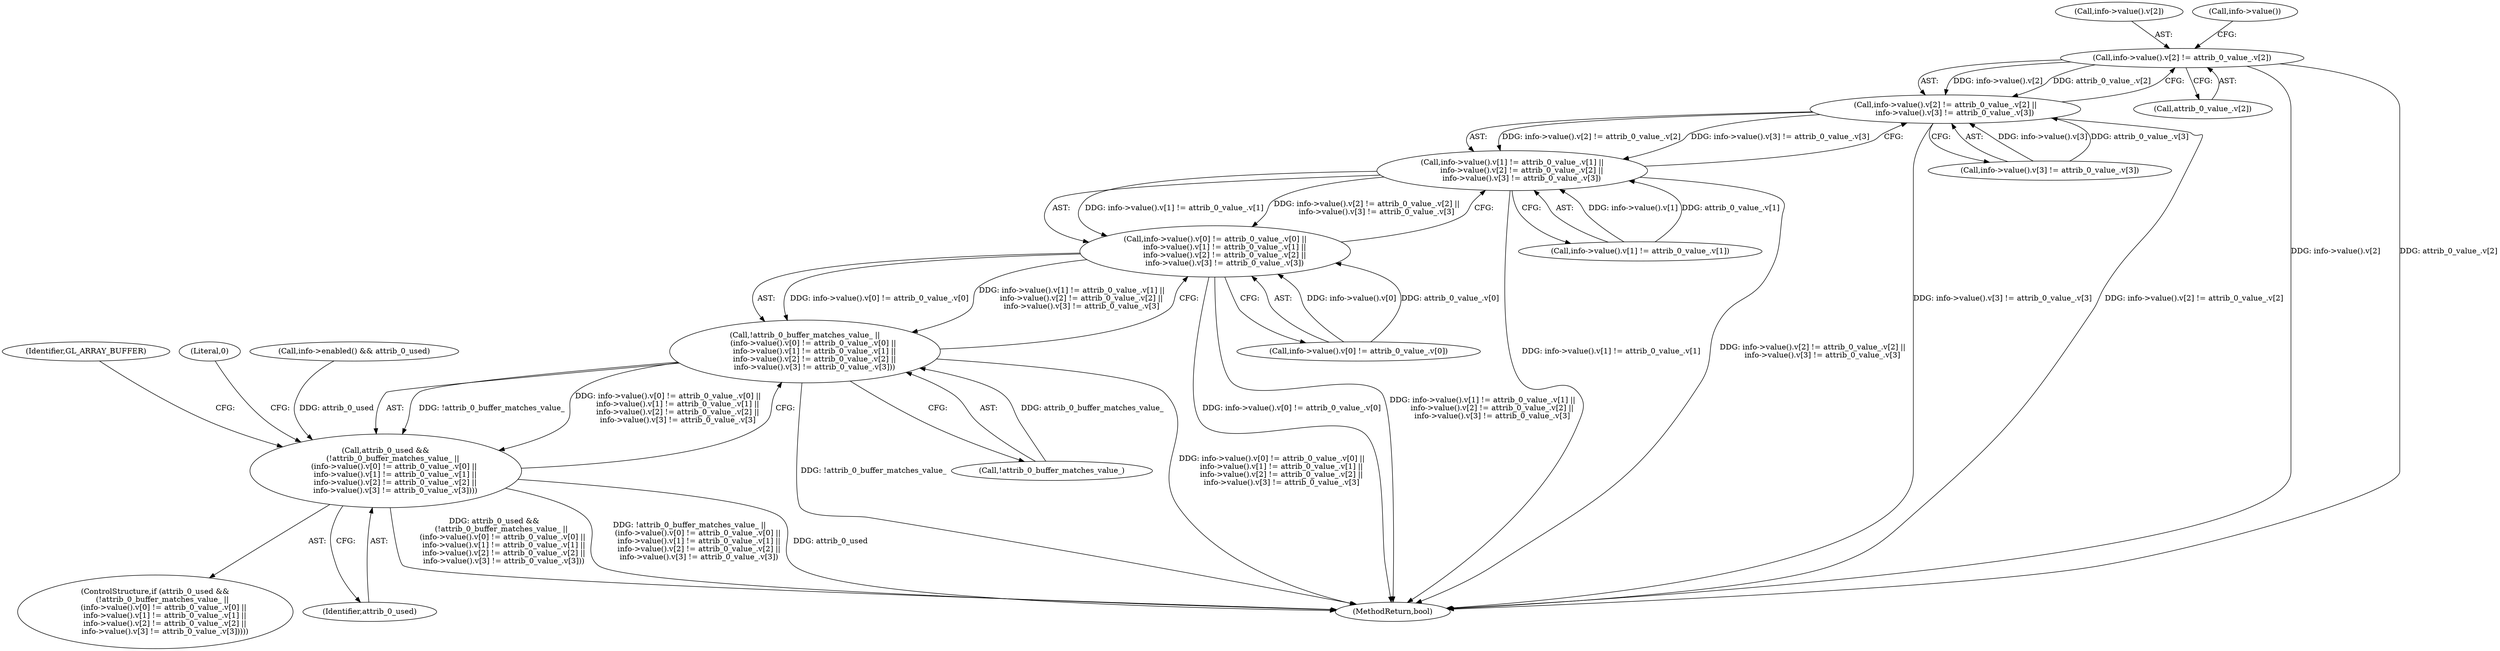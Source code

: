 digraph "0_Chrome_c13e1da62b5f5f0e6fe8c1f769a5a28415415244_1@array" {
"1000190" [label="(Call,info->value().v[2] != attrib_0_value_.v[2])"];
"1000189" [label="(Call,info->value().v[2] != attrib_0_value_.v[2] ||\n        info->value().v[3] != attrib_0_value_.v[3])"];
"1000177" [label="(Call,info->value().v[1] != attrib_0_value_.v[1] ||\n        info->value().v[2] != attrib_0_value_.v[2] ||\n        info->value().v[3] != attrib_0_value_.v[3])"];
"1000165" [label="(Call,info->value().v[0] != attrib_0_value_.v[0] ||\n        info->value().v[1] != attrib_0_value_.v[1] ||\n        info->value().v[2] != attrib_0_value_.v[2] ||\n        info->value().v[3] != attrib_0_value_.v[3])"];
"1000162" [label="(Call,!attrib_0_buffer_matches_value_ ||\n       (info->value().v[0] != attrib_0_value_.v[0] ||\n        info->value().v[1] != attrib_0_value_.v[1] ||\n        info->value().v[2] != attrib_0_value_.v[2] ||\n        info->value().v[3] != attrib_0_value_.v[3]))"];
"1000160" [label="(Call,attrib_0_used &&\n      (!attrib_0_buffer_matches_value_ ||\n       (info->value().v[0] != attrib_0_value_.v[0] ||\n        info->value().v[1] != attrib_0_value_.v[1] ||\n        info->value().v[2] != attrib_0_value_.v[2] ||\n        info->value().v[3] != attrib_0_value_.v[3])))"];
"1000189" [label="(Call,info->value().v[2] != attrib_0_value_.v[2] ||\n        info->value().v[3] != attrib_0_value_.v[3])"];
"1000191" [label="(Call,info->value().v[2])"];
"1000177" [label="(Call,info->value().v[1] != attrib_0_value_.v[1] ||\n        info->value().v[2] != attrib_0_value_.v[2] ||\n        info->value().v[3] != attrib_0_value_.v[3])"];
"1000201" [label="(Call,info->value().v[3] != attrib_0_value_.v[3])"];
"1000178" [label="(Call,info->value().v[1] != attrib_0_value_.v[1])"];
"1000215" [label="(Identifier,GL_ARRAY_BUFFER)"];
"1000236" [label="(Literal,0)"];
"1000163" [label="(Call,!attrib_0_buffer_matches_value_)"];
"1000196" [label="(Call,attrib_0_value_.v[2])"];
"1000159" [label="(ControlStructure,if (attrib_0_used &&\n      (!attrib_0_buffer_matches_value_ ||\n       (info->value().v[0] != attrib_0_value_.v[0] ||\n        info->value().v[1] != attrib_0_value_.v[1] ||\n        info->value().v[2] != attrib_0_value_.v[2] ||\n        info->value().v[3] != attrib_0_value_.v[3]))))"];
"1000244" [label="(MethodReturn,bool)"];
"1000160" [label="(Call,attrib_0_used &&\n      (!attrib_0_buffer_matches_value_ ||\n       (info->value().v[0] != attrib_0_value_.v[0] ||\n        info->value().v[1] != attrib_0_value_.v[1] ||\n        info->value().v[2] != attrib_0_value_.v[2] ||\n        info->value().v[3] != attrib_0_value_.v[3])))"];
"1000123" [label="(Call,info->enabled() && attrib_0_used)"];
"1000190" [label="(Call,info->value().v[2] != attrib_0_value_.v[2])"];
"1000161" [label="(Identifier,attrib_0_used)"];
"1000204" [label="(Call,info->value())"];
"1000165" [label="(Call,info->value().v[0] != attrib_0_value_.v[0] ||\n        info->value().v[1] != attrib_0_value_.v[1] ||\n        info->value().v[2] != attrib_0_value_.v[2] ||\n        info->value().v[3] != attrib_0_value_.v[3])"];
"1000166" [label="(Call,info->value().v[0] != attrib_0_value_.v[0])"];
"1000162" [label="(Call,!attrib_0_buffer_matches_value_ ||\n       (info->value().v[0] != attrib_0_value_.v[0] ||\n        info->value().v[1] != attrib_0_value_.v[1] ||\n        info->value().v[2] != attrib_0_value_.v[2] ||\n        info->value().v[3] != attrib_0_value_.v[3]))"];
"1000190" -> "1000189"  [label="AST: "];
"1000190" -> "1000196"  [label="CFG: "];
"1000191" -> "1000190"  [label="AST: "];
"1000196" -> "1000190"  [label="AST: "];
"1000204" -> "1000190"  [label="CFG: "];
"1000189" -> "1000190"  [label="CFG: "];
"1000190" -> "1000244"  [label="DDG: info->value().v[2]"];
"1000190" -> "1000244"  [label="DDG: attrib_0_value_.v[2]"];
"1000190" -> "1000189"  [label="DDG: info->value().v[2]"];
"1000190" -> "1000189"  [label="DDG: attrib_0_value_.v[2]"];
"1000189" -> "1000177"  [label="AST: "];
"1000189" -> "1000201"  [label="CFG: "];
"1000201" -> "1000189"  [label="AST: "];
"1000177" -> "1000189"  [label="CFG: "];
"1000189" -> "1000244"  [label="DDG: info->value().v[3] != attrib_0_value_.v[3]"];
"1000189" -> "1000244"  [label="DDG: info->value().v[2] != attrib_0_value_.v[2]"];
"1000189" -> "1000177"  [label="DDG: info->value().v[2] != attrib_0_value_.v[2]"];
"1000189" -> "1000177"  [label="DDG: info->value().v[3] != attrib_0_value_.v[3]"];
"1000201" -> "1000189"  [label="DDG: info->value().v[3]"];
"1000201" -> "1000189"  [label="DDG: attrib_0_value_.v[3]"];
"1000177" -> "1000165"  [label="AST: "];
"1000177" -> "1000178"  [label="CFG: "];
"1000178" -> "1000177"  [label="AST: "];
"1000165" -> "1000177"  [label="CFG: "];
"1000177" -> "1000244"  [label="DDG: info->value().v[1] != attrib_0_value_.v[1]"];
"1000177" -> "1000244"  [label="DDG: info->value().v[2] != attrib_0_value_.v[2] ||\n        info->value().v[3] != attrib_0_value_.v[3]"];
"1000177" -> "1000165"  [label="DDG: info->value().v[1] != attrib_0_value_.v[1]"];
"1000177" -> "1000165"  [label="DDG: info->value().v[2] != attrib_0_value_.v[2] ||\n        info->value().v[3] != attrib_0_value_.v[3]"];
"1000178" -> "1000177"  [label="DDG: info->value().v[1]"];
"1000178" -> "1000177"  [label="DDG: attrib_0_value_.v[1]"];
"1000165" -> "1000162"  [label="AST: "];
"1000165" -> "1000166"  [label="CFG: "];
"1000166" -> "1000165"  [label="AST: "];
"1000162" -> "1000165"  [label="CFG: "];
"1000165" -> "1000244"  [label="DDG: info->value().v[0] != attrib_0_value_.v[0]"];
"1000165" -> "1000244"  [label="DDG: info->value().v[1] != attrib_0_value_.v[1] ||\n        info->value().v[2] != attrib_0_value_.v[2] ||\n        info->value().v[3] != attrib_0_value_.v[3]"];
"1000165" -> "1000162"  [label="DDG: info->value().v[0] != attrib_0_value_.v[0]"];
"1000165" -> "1000162"  [label="DDG: info->value().v[1] != attrib_0_value_.v[1] ||\n        info->value().v[2] != attrib_0_value_.v[2] ||\n        info->value().v[3] != attrib_0_value_.v[3]"];
"1000166" -> "1000165"  [label="DDG: info->value().v[0]"];
"1000166" -> "1000165"  [label="DDG: attrib_0_value_.v[0]"];
"1000162" -> "1000160"  [label="AST: "];
"1000162" -> "1000163"  [label="CFG: "];
"1000163" -> "1000162"  [label="AST: "];
"1000160" -> "1000162"  [label="CFG: "];
"1000162" -> "1000244"  [label="DDG: !attrib_0_buffer_matches_value_"];
"1000162" -> "1000244"  [label="DDG: info->value().v[0] != attrib_0_value_.v[0] ||\n        info->value().v[1] != attrib_0_value_.v[1] ||\n        info->value().v[2] != attrib_0_value_.v[2] ||\n        info->value().v[3] != attrib_0_value_.v[3]"];
"1000162" -> "1000160"  [label="DDG: !attrib_0_buffer_matches_value_"];
"1000162" -> "1000160"  [label="DDG: info->value().v[0] != attrib_0_value_.v[0] ||\n        info->value().v[1] != attrib_0_value_.v[1] ||\n        info->value().v[2] != attrib_0_value_.v[2] ||\n        info->value().v[3] != attrib_0_value_.v[3]"];
"1000163" -> "1000162"  [label="DDG: attrib_0_buffer_matches_value_"];
"1000160" -> "1000159"  [label="AST: "];
"1000160" -> "1000161"  [label="CFG: "];
"1000161" -> "1000160"  [label="AST: "];
"1000215" -> "1000160"  [label="CFG: "];
"1000236" -> "1000160"  [label="CFG: "];
"1000160" -> "1000244"  [label="DDG: attrib_0_used &&\n      (!attrib_0_buffer_matches_value_ ||\n       (info->value().v[0] != attrib_0_value_.v[0] ||\n        info->value().v[1] != attrib_0_value_.v[1] ||\n        info->value().v[2] != attrib_0_value_.v[2] ||\n        info->value().v[3] != attrib_0_value_.v[3]))"];
"1000160" -> "1000244"  [label="DDG: !attrib_0_buffer_matches_value_ ||\n       (info->value().v[0] != attrib_0_value_.v[0] ||\n        info->value().v[1] != attrib_0_value_.v[1] ||\n        info->value().v[2] != attrib_0_value_.v[2] ||\n        info->value().v[3] != attrib_0_value_.v[3])"];
"1000160" -> "1000244"  [label="DDG: attrib_0_used"];
"1000123" -> "1000160"  [label="DDG: attrib_0_used"];
}

